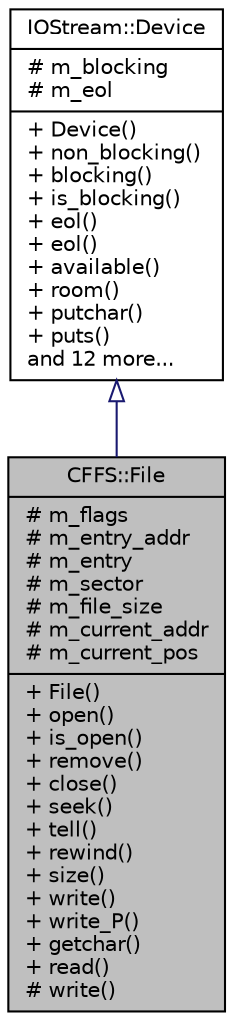 digraph "CFFS::File"
{
  edge [fontname="Helvetica",fontsize="10",labelfontname="Helvetica",labelfontsize="10"];
  node [fontname="Helvetica",fontsize="10",shape=record];
  Node1 [label="{CFFS::File\n|# m_flags\l# m_entry_addr\l# m_entry\l# m_sector\l# m_file_size\l# m_current_addr\l# m_current_pos\l|+ File()\l+ open()\l+ is_open()\l+ remove()\l+ close()\l+ seek()\l+ tell()\l+ rewind()\l+ size()\l+ write()\l+ write_P()\l+ getchar()\l+ read()\l# write()\l}",height=0.2,width=0.4,color="black", fillcolor="grey75", style="filled", fontcolor="black"];
  Node2 -> Node1 [dir="back",color="midnightblue",fontsize="10",style="solid",arrowtail="onormal",fontname="Helvetica"];
  Node2 [label="{IOStream::Device\n|# m_blocking\l# m_eol\l|+ Device()\l+ non_blocking()\l+ blocking()\l+ is_blocking()\l+ eol()\l+ eol()\l+ available()\l+ room()\l+ putchar()\l+ puts()\land 12 more...\l}",height=0.2,width=0.4,color="black", fillcolor="white", style="filled",URL="$d5/d57/classIOStream_1_1Device.html"];
}
